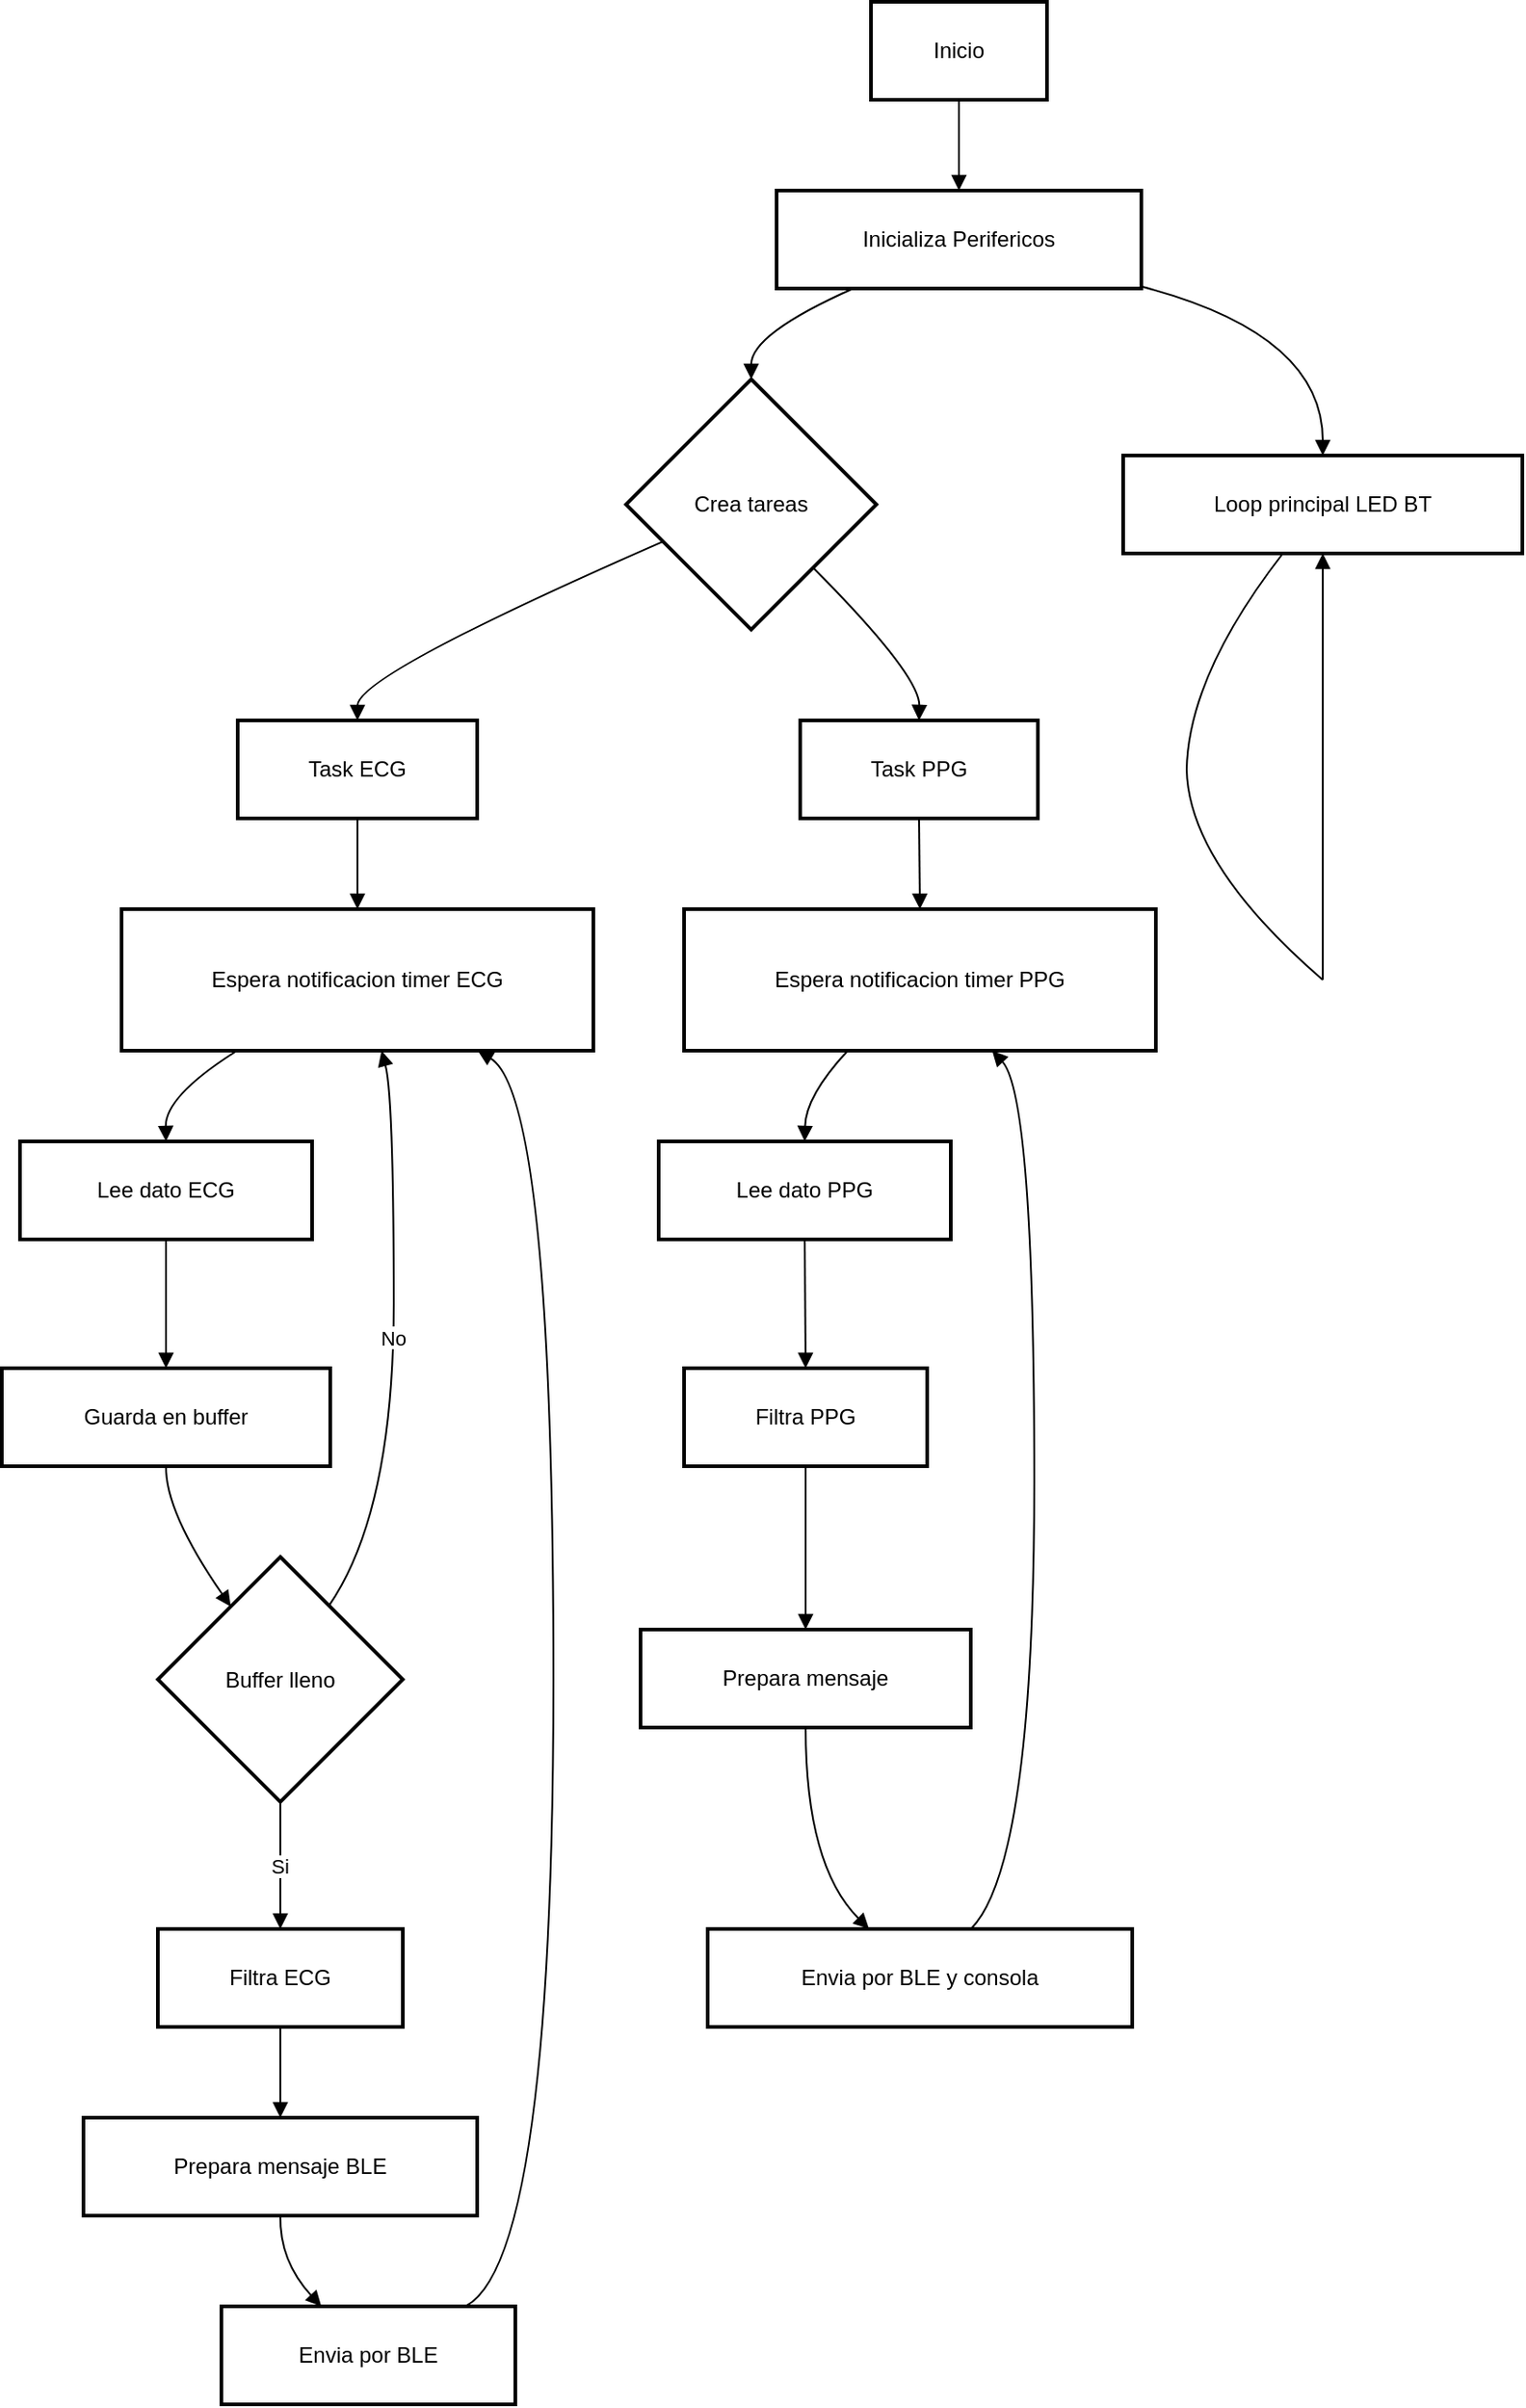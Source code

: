 <mxfile version="27.1.0">
  <diagram name="Página-1" id="GT4gr5ATXs1vUbu3qef9">
    <mxGraphModel grid="1" page="1" gridSize="10" guides="1" tooltips="1" connect="1" arrows="1" fold="1" pageScale="1" pageWidth="1169" pageHeight="1654" math="0" shadow="0">
      <root>
        <mxCell id="0" />
        <mxCell id="1" parent="0" />
        <mxCell id="XwQzrcVXaw-KRtIy5MGL-1" value="Inicio" style="whiteSpace=wrap;strokeWidth=2;" vertex="1" parent="1">
          <mxGeometry x="499" y="20" width="97" height="54" as="geometry" />
        </mxCell>
        <mxCell id="XwQzrcVXaw-KRtIy5MGL-2" value="Inicializa Perifericos" style="whiteSpace=wrap;strokeWidth=2;" vertex="1" parent="1">
          <mxGeometry x="447" y="124" width="201" height="54" as="geometry" />
        </mxCell>
        <mxCell id="XwQzrcVXaw-KRtIy5MGL-3" value="Crea tareas" style="rhombus;strokeWidth=2;whiteSpace=wrap;" vertex="1" parent="1">
          <mxGeometry x="364" y="228" width="138" height="138" as="geometry" />
        </mxCell>
        <mxCell id="XwQzrcVXaw-KRtIy5MGL-4" value="Task ECG" style="whiteSpace=wrap;strokeWidth=2;" vertex="1" parent="1">
          <mxGeometry x="150" y="416" width="132" height="54" as="geometry" />
        </mxCell>
        <mxCell id="XwQzrcVXaw-KRtIy5MGL-5" value="Task PPG" style="whiteSpace=wrap;strokeWidth=2;" vertex="1" parent="1">
          <mxGeometry x="460" y="416" width="131" height="54" as="geometry" />
        </mxCell>
        <mxCell id="XwQzrcVXaw-KRtIy5MGL-6" value="Espera notificacion timer ECG" style="whiteSpace=wrap;strokeWidth=2;" vertex="1" parent="1">
          <mxGeometry x="86" y="520" width="260" height="78" as="geometry" />
        </mxCell>
        <mxCell id="XwQzrcVXaw-KRtIy5MGL-7" value="Lee dato ECG" style="whiteSpace=wrap;strokeWidth=2;" vertex="1" parent="1">
          <mxGeometry x="30" y="648" width="161" height="54" as="geometry" />
        </mxCell>
        <mxCell id="XwQzrcVXaw-KRtIy5MGL-8" value="Guarda en buffer" style="whiteSpace=wrap;strokeWidth=2;" vertex="1" parent="1">
          <mxGeometry x="20" y="773" width="181" height="54" as="geometry" />
        </mxCell>
        <mxCell id="XwQzrcVXaw-KRtIy5MGL-9" value="Buffer lleno" style="rhombus;strokeWidth=2;whiteSpace=wrap;" vertex="1" parent="1">
          <mxGeometry x="106" y="877" width="135" height="135" as="geometry" />
        </mxCell>
        <mxCell id="XwQzrcVXaw-KRtIy5MGL-10" value="Filtra ECG" style="whiteSpace=wrap;strokeWidth=2;" vertex="1" parent="1">
          <mxGeometry x="106" y="1082" width="135" height="54" as="geometry" />
        </mxCell>
        <mxCell id="XwQzrcVXaw-KRtIy5MGL-11" value="Prepara mensaje BLE" style="whiteSpace=wrap;strokeWidth=2;" vertex="1" parent="1">
          <mxGeometry x="65" y="1186" width="217" height="54" as="geometry" />
        </mxCell>
        <mxCell id="XwQzrcVXaw-KRtIy5MGL-12" value="Envia por BLE" style="whiteSpace=wrap;strokeWidth=2;" vertex="1" parent="1">
          <mxGeometry x="141" y="1290" width="162" height="54" as="geometry" />
        </mxCell>
        <mxCell id="XwQzrcVXaw-KRtIy5MGL-13" value="Espera notificacion timer PPG" style="whiteSpace=wrap;strokeWidth=2;" vertex="1" parent="1">
          <mxGeometry x="396" y="520" width="260" height="78" as="geometry" />
        </mxCell>
        <mxCell id="XwQzrcVXaw-KRtIy5MGL-14" value="Lee dato PPG" style="whiteSpace=wrap;strokeWidth=2;" vertex="1" parent="1">
          <mxGeometry x="382" y="648" width="161" height="54" as="geometry" />
        </mxCell>
        <mxCell id="XwQzrcVXaw-KRtIy5MGL-15" value="Filtra PPG" style="whiteSpace=wrap;strokeWidth=2;" vertex="1" parent="1">
          <mxGeometry x="396" y="773" width="134" height="54" as="geometry" />
        </mxCell>
        <mxCell id="XwQzrcVXaw-KRtIy5MGL-16" value="Prepara mensaje" style="whiteSpace=wrap;strokeWidth=2;" vertex="1" parent="1">
          <mxGeometry x="372" y="917" width="182" height="54" as="geometry" />
        </mxCell>
        <mxCell id="XwQzrcVXaw-KRtIy5MGL-17" value="Envia por BLE y consola" style="whiteSpace=wrap;strokeWidth=2;" vertex="1" parent="1">
          <mxGeometry x="409" y="1082" width="234" height="54" as="geometry" />
        </mxCell>
        <mxCell id="XwQzrcVXaw-KRtIy5MGL-18" value="Loop principal LED BT" style="whiteSpace=wrap;strokeWidth=2;" vertex="1" parent="1">
          <mxGeometry x="638" y="270" width="220" height="54" as="geometry" />
        </mxCell>
        <mxCell id="XwQzrcVXaw-KRtIy5MGL-19" value="" style="whiteSpace=wrap;strokeWidth=2;" vertex="1" parent="1">
          <mxGeometry x="673" y="443" as="geometry" />
        </mxCell>
        <mxCell id="XwQzrcVXaw-KRtIy5MGL-20" value="" style="whiteSpace=wrap;strokeWidth=2;" vertex="1" parent="1">
          <mxGeometry x="748" y="559" as="geometry" />
        </mxCell>
        <mxCell id="XwQzrcVXaw-KRtIy5MGL-21" value="" style="curved=1;startArrow=none;endArrow=block;exitX=0.5;exitY=1;entryX=0.5;entryY=0;rounded=0;" edge="1" parent="1" source="XwQzrcVXaw-KRtIy5MGL-1" target="XwQzrcVXaw-KRtIy5MGL-2">
          <mxGeometry relative="1" as="geometry">
            <Array as="points" />
          </mxGeometry>
        </mxCell>
        <mxCell id="XwQzrcVXaw-KRtIy5MGL-22" value="" style="curved=1;startArrow=none;endArrow=block;exitX=0.21;exitY=1;entryX=0.5;entryY=0;rounded=0;" edge="1" parent="1" source="XwQzrcVXaw-KRtIy5MGL-2" target="XwQzrcVXaw-KRtIy5MGL-3">
          <mxGeometry relative="1" as="geometry">
            <Array as="points">
              <mxPoint x="433" y="203" />
            </Array>
          </mxGeometry>
        </mxCell>
        <mxCell id="XwQzrcVXaw-KRtIy5MGL-23" value="" style="curved=1;startArrow=none;endArrow=block;exitX=0;exitY=0.71;entryX=0.5;entryY=-0.01;rounded=0;" edge="1" parent="1" source="XwQzrcVXaw-KRtIy5MGL-3" target="XwQzrcVXaw-KRtIy5MGL-4">
          <mxGeometry relative="1" as="geometry">
            <Array as="points">
              <mxPoint x="216" y="391" />
            </Array>
          </mxGeometry>
        </mxCell>
        <mxCell id="XwQzrcVXaw-KRtIy5MGL-24" value="" style="curved=1;startArrow=none;endArrow=block;exitX=0.99;exitY=1;entryX=0.5;entryY=-0.01;rounded=0;" edge="1" parent="1" source="XwQzrcVXaw-KRtIy5MGL-3" target="XwQzrcVXaw-KRtIy5MGL-5">
          <mxGeometry relative="1" as="geometry">
            <Array as="points">
              <mxPoint x="526" y="391" />
            </Array>
          </mxGeometry>
        </mxCell>
        <mxCell id="XwQzrcVXaw-KRtIy5MGL-25" value="" style="curved=1;startArrow=none;endArrow=block;exitX=0.5;exitY=0.99;entryX=0.5;entryY=-0.01;rounded=0;" edge="1" parent="1" source="XwQzrcVXaw-KRtIy5MGL-4" target="XwQzrcVXaw-KRtIy5MGL-6">
          <mxGeometry relative="1" as="geometry">
            <Array as="points" />
          </mxGeometry>
        </mxCell>
        <mxCell id="XwQzrcVXaw-KRtIy5MGL-26" value="" style="curved=1;startArrow=none;endArrow=block;exitX=0.25;exitY=0.99;entryX=0.5;entryY=-0.01;rounded=0;" edge="1" parent="1" source="XwQzrcVXaw-KRtIy5MGL-6" target="XwQzrcVXaw-KRtIy5MGL-7">
          <mxGeometry relative="1" as="geometry">
            <Array as="points">
              <mxPoint x="110" y="623" />
            </Array>
          </mxGeometry>
        </mxCell>
        <mxCell id="XwQzrcVXaw-KRtIy5MGL-27" value="" style="curved=1;startArrow=none;endArrow=block;exitX=0.5;exitY=0.99;entryX=0.5;entryY=-0.01;rounded=0;" edge="1" parent="1" source="XwQzrcVXaw-KRtIy5MGL-7" target="XwQzrcVXaw-KRtIy5MGL-8">
          <mxGeometry relative="1" as="geometry">
            <Array as="points" />
          </mxGeometry>
        </mxCell>
        <mxCell id="XwQzrcVXaw-KRtIy5MGL-28" value="" style="curved=1;startArrow=none;endArrow=block;exitX=0.5;exitY=0.99;entryX=0.16;entryY=0;rounded=0;" edge="1" parent="1" source="XwQzrcVXaw-KRtIy5MGL-8" target="XwQzrcVXaw-KRtIy5MGL-9">
          <mxGeometry relative="1" as="geometry">
            <Array as="points">
              <mxPoint x="110" y="852" />
            </Array>
          </mxGeometry>
        </mxCell>
        <mxCell id="XwQzrcVXaw-KRtIy5MGL-29" value="No" style="curved=1;startArrow=none;endArrow=block;exitX=0.83;exitY=0;entryX=0.55;entryY=0.99;rounded=0;" edge="1" parent="1" source="XwQzrcVXaw-KRtIy5MGL-9" target="XwQzrcVXaw-KRtIy5MGL-6">
          <mxGeometry relative="1" as="geometry">
            <Array as="points">
              <mxPoint x="236" y="852" />
              <mxPoint x="236" y="623" />
            </Array>
          </mxGeometry>
        </mxCell>
        <mxCell id="XwQzrcVXaw-KRtIy5MGL-30" value="Si" style="curved=1;startArrow=none;endArrow=block;exitX=0.5;exitY=0.99;entryX=0.5;entryY=0;rounded=0;" edge="1" parent="1" source="XwQzrcVXaw-KRtIy5MGL-9" target="XwQzrcVXaw-KRtIy5MGL-10">
          <mxGeometry relative="1" as="geometry">
            <Array as="points" />
          </mxGeometry>
        </mxCell>
        <mxCell id="XwQzrcVXaw-KRtIy5MGL-31" value="" style="curved=1;startArrow=none;endArrow=block;exitX=0.5;exitY=1;entryX=0.5;entryY=0;rounded=0;" edge="1" parent="1" source="XwQzrcVXaw-KRtIy5MGL-10" target="XwQzrcVXaw-KRtIy5MGL-11">
          <mxGeometry relative="1" as="geometry">
            <Array as="points" />
          </mxGeometry>
        </mxCell>
        <mxCell id="XwQzrcVXaw-KRtIy5MGL-32" value="" style="curved=1;startArrow=none;endArrow=block;exitX=0.5;exitY=1;entryX=0.34;entryY=0;rounded=0;" edge="1" parent="1" source="XwQzrcVXaw-KRtIy5MGL-11" target="XwQzrcVXaw-KRtIy5MGL-12">
          <mxGeometry relative="1" as="geometry">
            <Array as="points">
              <mxPoint x="173" y="1265" />
            </Array>
          </mxGeometry>
        </mxCell>
        <mxCell id="XwQzrcVXaw-KRtIy5MGL-33" value="" style="curved=1;startArrow=none;endArrow=block;exitX=0.83;exitY=0;entryX=0.75;entryY=0.99;rounded=0;" edge="1" parent="1" source="XwQzrcVXaw-KRtIy5MGL-12" target="XwQzrcVXaw-KRtIy5MGL-6">
          <mxGeometry relative="1" as="geometry">
            <Array as="points">
              <mxPoint x="324" y="1265" />
              <mxPoint x="324" y="623" />
            </Array>
          </mxGeometry>
        </mxCell>
        <mxCell id="XwQzrcVXaw-KRtIy5MGL-34" value="" style="curved=1;startArrow=none;endArrow=block;exitX=0.5;exitY=0.99;entryX=0.5;entryY=-0.01;rounded=0;" edge="1" parent="1" source="XwQzrcVXaw-KRtIy5MGL-5" target="XwQzrcVXaw-KRtIy5MGL-13">
          <mxGeometry relative="1" as="geometry">
            <Array as="points" />
          </mxGeometry>
        </mxCell>
        <mxCell id="XwQzrcVXaw-KRtIy5MGL-35" value="" style="curved=1;startArrow=none;endArrow=block;exitX=0.35;exitY=0.99;entryX=0.5;entryY=-0.01;rounded=0;" edge="1" parent="1" source="XwQzrcVXaw-KRtIy5MGL-13" target="XwQzrcVXaw-KRtIy5MGL-14">
          <mxGeometry relative="1" as="geometry">
            <Array as="points">
              <mxPoint x="463" y="623" />
            </Array>
          </mxGeometry>
        </mxCell>
        <mxCell id="XwQzrcVXaw-KRtIy5MGL-36" value="" style="curved=1;startArrow=none;endArrow=block;exitX=0.5;exitY=0.99;entryX=0.5;entryY=-0.01;rounded=0;" edge="1" parent="1" source="XwQzrcVXaw-KRtIy5MGL-14" target="XwQzrcVXaw-KRtIy5MGL-15">
          <mxGeometry relative="1" as="geometry">
            <Array as="points" />
          </mxGeometry>
        </mxCell>
        <mxCell id="XwQzrcVXaw-KRtIy5MGL-37" value="" style="curved=1;startArrow=none;endArrow=block;exitX=0.5;exitY=0.99;entryX=0.5;entryY=0;rounded=0;" edge="1" parent="1" source="XwQzrcVXaw-KRtIy5MGL-15" target="XwQzrcVXaw-KRtIy5MGL-16">
          <mxGeometry relative="1" as="geometry">
            <Array as="points" />
          </mxGeometry>
        </mxCell>
        <mxCell id="XwQzrcVXaw-KRtIy5MGL-38" value="" style="curved=1;startArrow=none;endArrow=block;exitX=0.5;exitY=1;entryX=0.38;entryY=0;rounded=0;" edge="1" parent="1" source="XwQzrcVXaw-KRtIy5MGL-16" target="XwQzrcVXaw-KRtIy5MGL-17">
          <mxGeometry relative="1" as="geometry">
            <Array as="points">
              <mxPoint x="463" y="1047" />
            </Array>
          </mxGeometry>
        </mxCell>
        <mxCell id="XwQzrcVXaw-KRtIy5MGL-39" value="" style="curved=1;startArrow=none;endArrow=block;exitX=0.62;exitY=0;entryX=0.65;entryY=0.99;rounded=0;" edge="1" parent="1" source="XwQzrcVXaw-KRtIy5MGL-17" target="XwQzrcVXaw-KRtIy5MGL-13">
          <mxGeometry relative="1" as="geometry">
            <Array as="points">
              <mxPoint x="589" y="1047" />
              <mxPoint x="589" y="623" />
            </Array>
          </mxGeometry>
        </mxCell>
        <mxCell id="XwQzrcVXaw-KRtIy5MGL-40" value="" style="curved=1;startArrow=none;endArrow=block;exitX=1;exitY=0.98;entryX=0.5;entryY=0;rounded=0;" edge="1" parent="1" source="XwQzrcVXaw-KRtIy5MGL-2" target="XwQzrcVXaw-KRtIy5MGL-18">
          <mxGeometry relative="1" as="geometry">
            <Array as="points">
              <mxPoint x="748" y="203" />
            </Array>
          </mxGeometry>
        </mxCell>
        <mxCell id="XwQzrcVXaw-KRtIy5MGL-41" value="" style="curved=1;startArrow=none;endArrow=none;exitX=0.4;exitY=1;entryX=Infinity;entryY=-Infinity;rounded=0;" edge="1" parent="1" source="XwQzrcVXaw-KRtIy5MGL-18" target="XwQzrcVXaw-KRtIy5MGL-19">
          <mxGeometry relative="1" as="geometry">
            <Array as="points">
              <mxPoint x="674" y="391" />
            </Array>
          </mxGeometry>
        </mxCell>
        <mxCell id="XwQzrcVXaw-KRtIy5MGL-42" value="" style="curved=1;startArrow=none;endArrow=none;exitX=Infinity;exitY=-Infinity;entryX=-Infinity;entryY=-Infinity;rounded=0;" edge="1" parent="1" source="XwQzrcVXaw-KRtIy5MGL-19" target="XwQzrcVXaw-KRtIy5MGL-20">
          <mxGeometry relative="1" as="geometry">
            <Array as="points">
              <mxPoint x="674" y="495" />
            </Array>
          </mxGeometry>
        </mxCell>
        <mxCell id="XwQzrcVXaw-KRtIy5MGL-43" value="" style="curved=1;startArrow=none;endArrow=block;exitX=-Infinity;exitY=-Infinity;entryX=0.5;entryY=1;rounded=0;" edge="1" parent="1" source="XwQzrcVXaw-KRtIy5MGL-20" target="XwQzrcVXaw-KRtIy5MGL-18">
          <mxGeometry relative="1" as="geometry">
            <Array as="points" />
          </mxGeometry>
        </mxCell>
      </root>
    </mxGraphModel>
  </diagram>
</mxfile>
